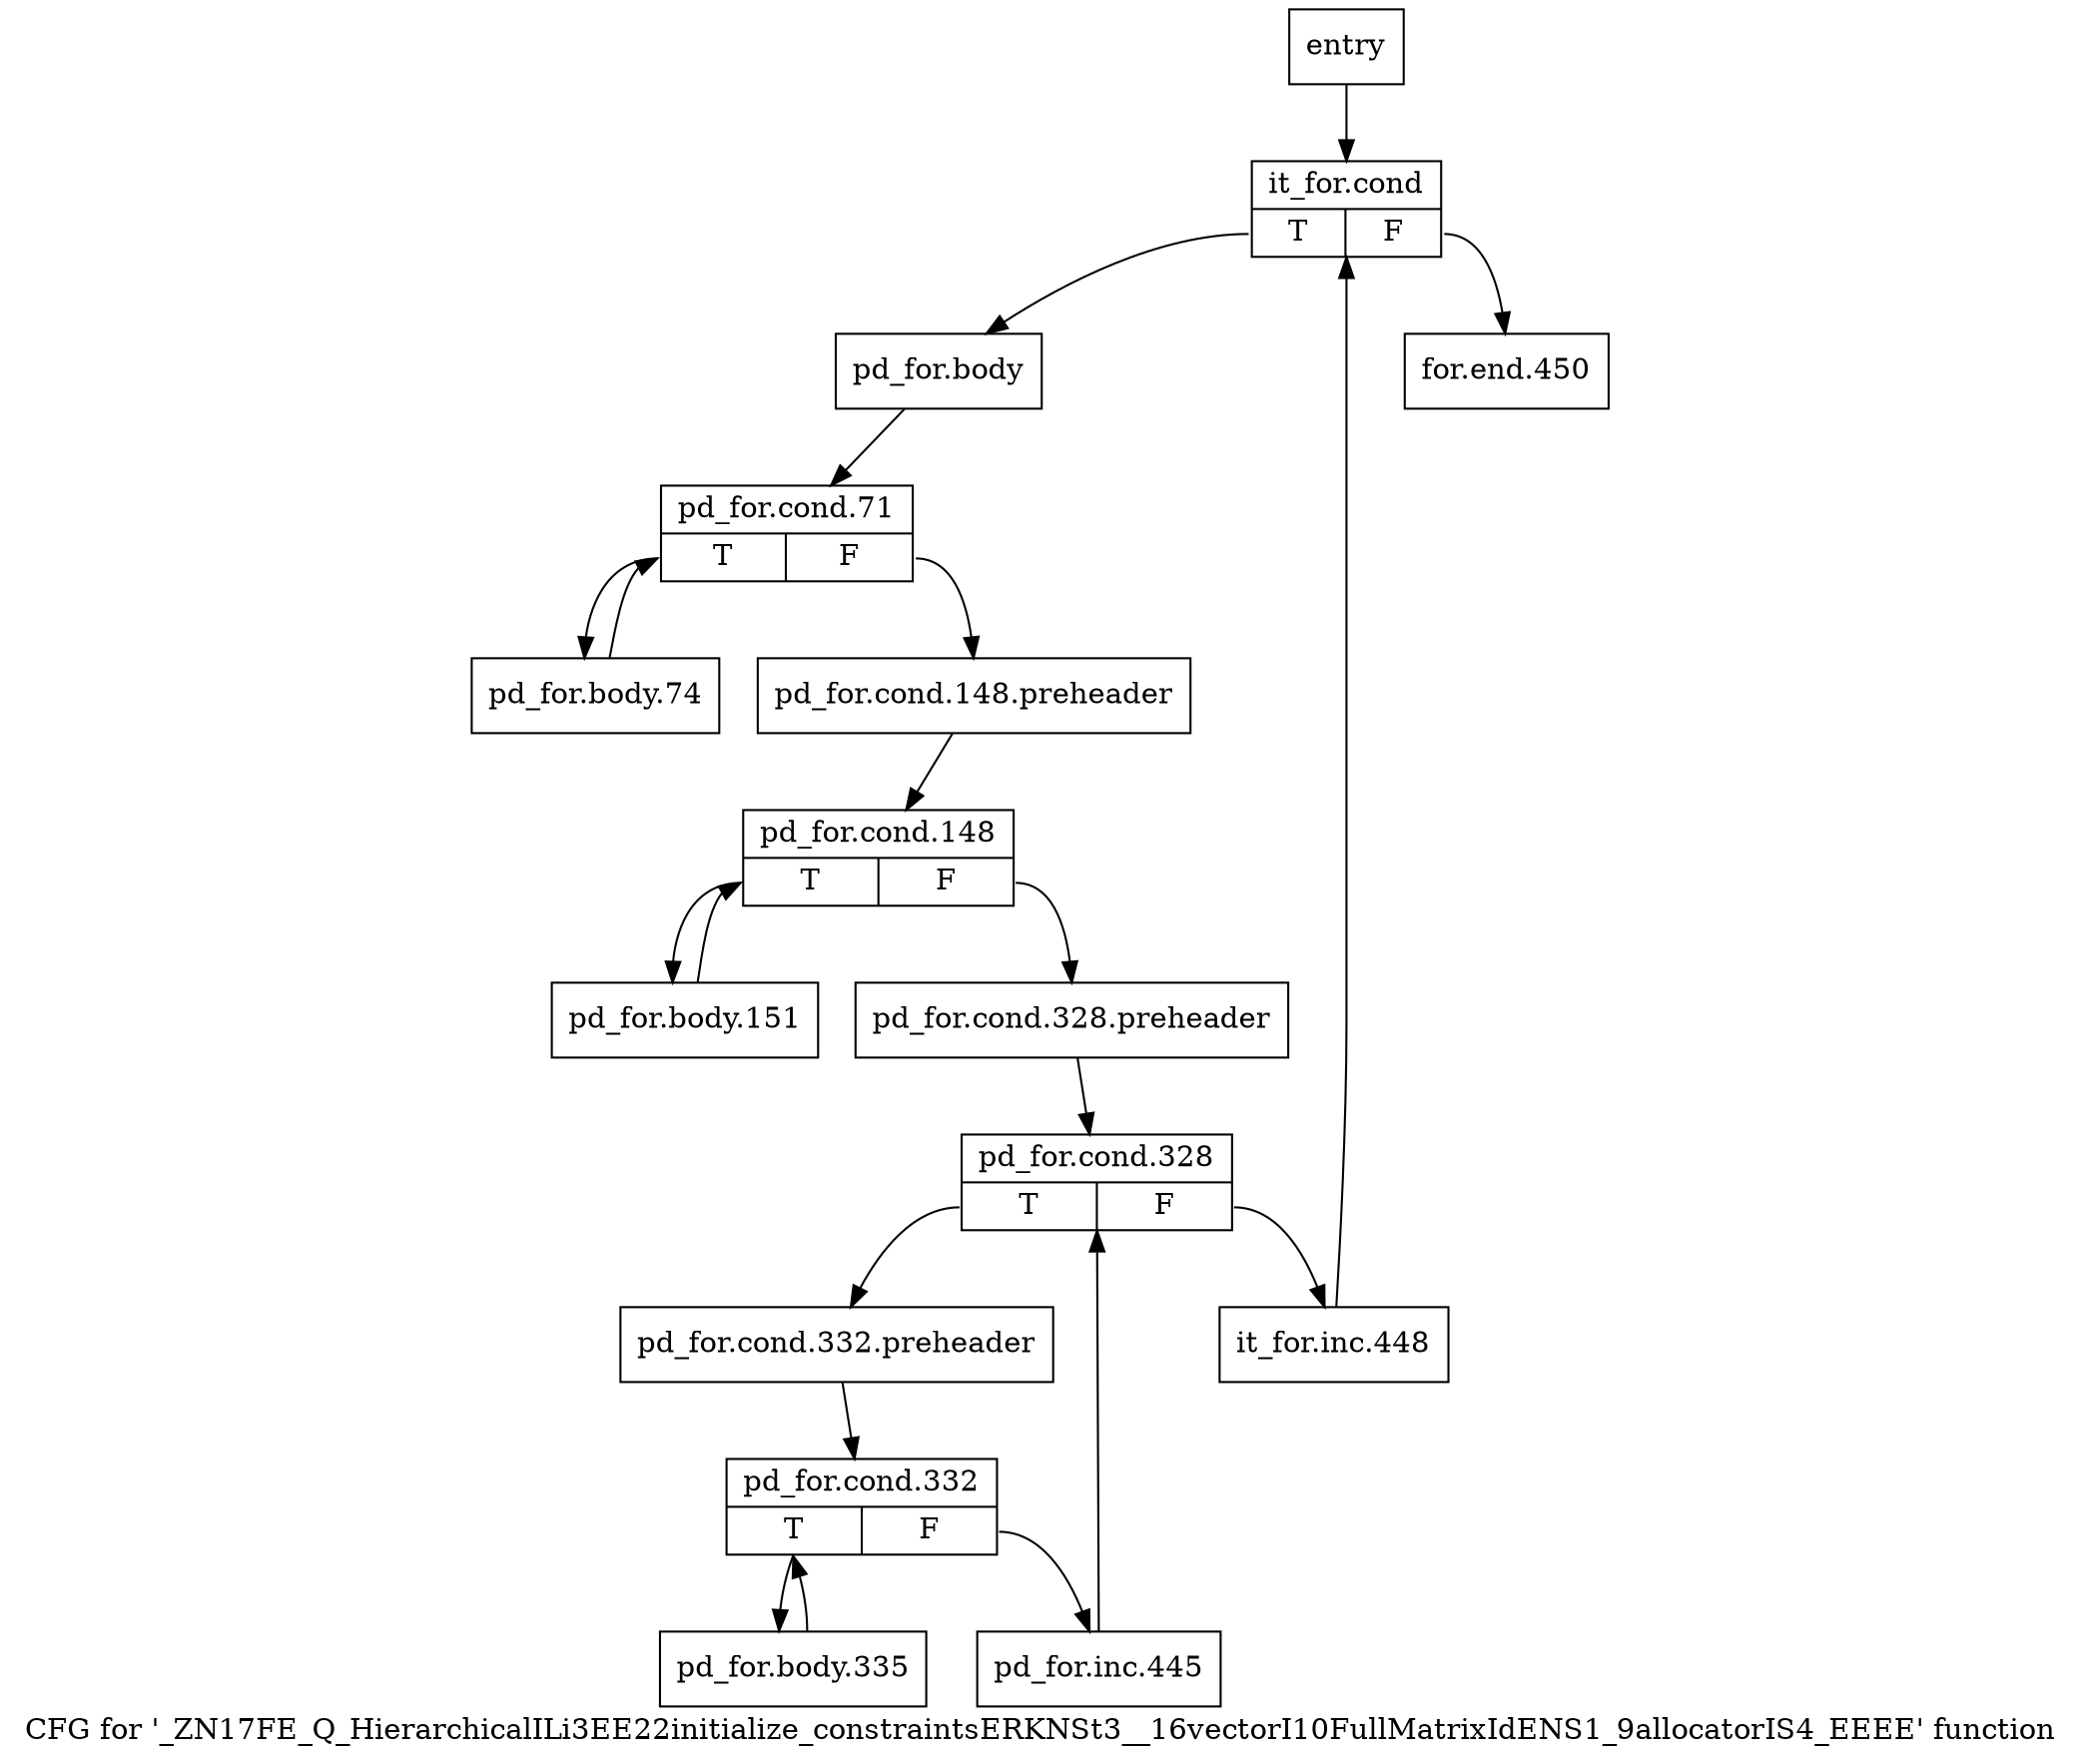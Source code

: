 digraph "CFG for '_ZN17FE_Q_HierarchicalILi3EE22initialize_constraintsERKNSt3__16vectorI10FullMatrixIdENS1_9allocatorIS4_EEEE' function" {
	label="CFG for '_ZN17FE_Q_HierarchicalILi3EE22initialize_constraintsERKNSt3__16vectorI10FullMatrixIdENS1_9allocatorIS4_EEEE' function";

	Node0x4fe8b70 [shape=record,label="{entry}"];
	Node0x4fe8b70 -> Node0x4ff2d80;
	Node0x4ff2d80 [shape=record,label="{it_for.cond|{<s0>T|<s1>F}}"];
	Node0x4ff2d80:s0 -> Node0x4ff2dd0;
	Node0x4ff2d80:s1 -> Node0x4ff31e0;
	Node0x4ff2dd0 [shape=record,label="{pd_for.body}"];
	Node0x4ff2dd0 -> Node0x4ff2e20;
	Node0x4ff2e20 [shape=record,label="{pd_for.cond.71|{<s0>T|<s1>F}}"];
	Node0x4ff2e20:s0 -> Node0x4ff2ec0;
	Node0x4ff2e20:s1 -> Node0x4ff2e70;
	Node0x4ff2e70 [shape=record,label="{pd_for.cond.148.preheader}"];
	Node0x4ff2e70 -> Node0x4ff2f10;
	Node0x4ff2ec0 [shape=record,label="{pd_for.body.74}"];
	Node0x4ff2ec0 -> Node0x4ff2e20;
	Node0x4ff2f10 [shape=record,label="{pd_for.cond.148|{<s0>T|<s1>F}}"];
	Node0x4ff2f10:s0 -> Node0x4ff2fb0;
	Node0x4ff2f10:s1 -> Node0x4ff2f60;
	Node0x4ff2f60 [shape=record,label="{pd_for.cond.328.preheader}"];
	Node0x4ff2f60 -> Node0x4ff3000;
	Node0x4ff2fb0 [shape=record,label="{pd_for.body.151}"];
	Node0x4ff2fb0 -> Node0x4ff2f10;
	Node0x4ff3000 [shape=record,label="{pd_for.cond.328|{<s0>T|<s1>F}}"];
	Node0x4ff3000:s0 -> Node0x4ff3050;
	Node0x4ff3000:s1 -> Node0x4ff3190;
	Node0x4ff3050 [shape=record,label="{pd_for.cond.332.preheader}"];
	Node0x4ff3050 -> Node0x4ff30a0;
	Node0x4ff30a0 [shape=record,label="{pd_for.cond.332|{<s0>T|<s1>F}}"];
	Node0x4ff30a0:s0 -> Node0x4ff30f0;
	Node0x4ff30a0:s1 -> Node0x4ff3140;
	Node0x4ff30f0 [shape=record,label="{pd_for.body.335}"];
	Node0x4ff30f0 -> Node0x4ff30a0;
	Node0x4ff3140 [shape=record,label="{pd_for.inc.445}"];
	Node0x4ff3140 -> Node0x4ff3000;
	Node0x4ff3190 [shape=record,label="{it_for.inc.448}"];
	Node0x4ff3190 -> Node0x4ff2d80;
	Node0x4ff31e0 [shape=record,label="{for.end.450}"];
}
